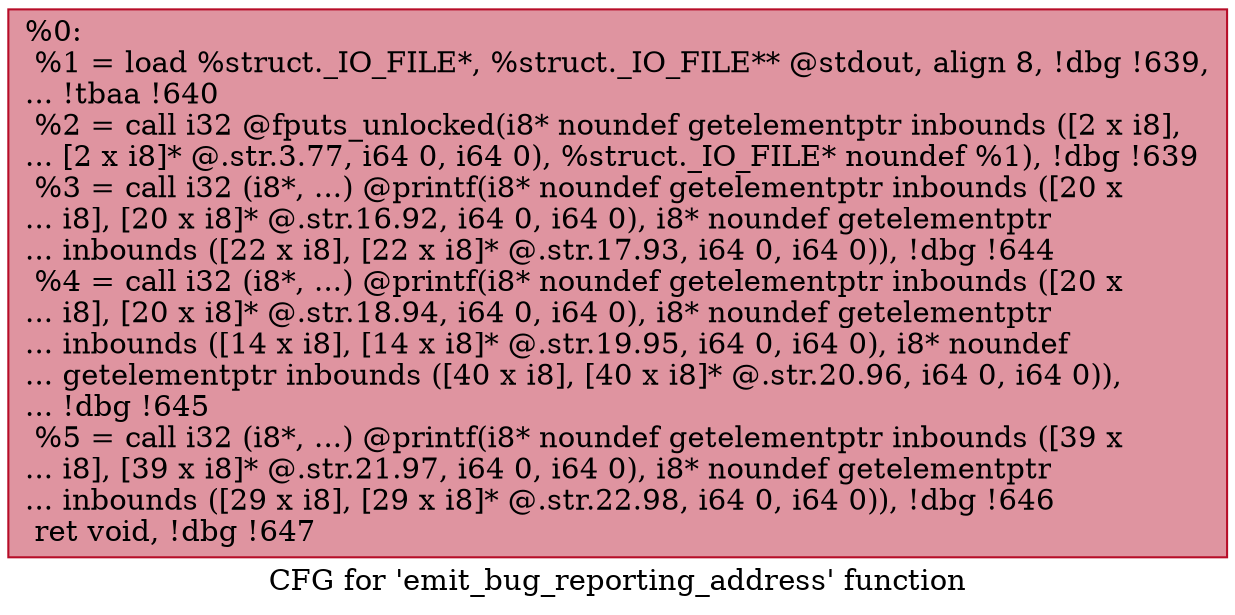 digraph "CFG for 'emit_bug_reporting_address' function" {
	label="CFG for 'emit_bug_reporting_address' function";

	Node0x17716c0 [shape=record,color="#b70d28ff", style=filled, fillcolor="#b70d2870",label="{%0:\l  %1 = load %struct._IO_FILE*, %struct._IO_FILE** @stdout, align 8, !dbg !639,\l... !tbaa !640\l  %2 = call i32 @fputs_unlocked(i8* noundef getelementptr inbounds ([2 x i8],\l... [2 x i8]* @.str.3.77, i64 0, i64 0), %struct._IO_FILE* noundef %1), !dbg !639\l  %3 = call i32 (i8*, ...) @printf(i8* noundef getelementptr inbounds ([20 x\l... i8], [20 x i8]* @.str.16.92, i64 0, i64 0), i8* noundef getelementptr\l... inbounds ([22 x i8], [22 x i8]* @.str.17.93, i64 0, i64 0)), !dbg !644\l  %4 = call i32 (i8*, ...) @printf(i8* noundef getelementptr inbounds ([20 x\l... i8], [20 x i8]* @.str.18.94, i64 0, i64 0), i8* noundef getelementptr\l... inbounds ([14 x i8], [14 x i8]* @.str.19.95, i64 0, i64 0), i8* noundef\l... getelementptr inbounds ([40 x i8], [40 x i8]* @.str.20.96, i64 0, i64 0)),\l... !dbg !645\l  %5 = call i32 (i8*, ...) @printf(i8* noundef getelementptr inbounds ([39 x\l... i8], [39 x i8]* @.str.21.97, i64 0, i64 0), i8* noundef getelementptr\l... inbounds ([29 x i8], [29 x i8]* @.str.22.98, i64 0, i64 0)), !dbg !646\l  ret void, !dbg !647\l}"];
}
